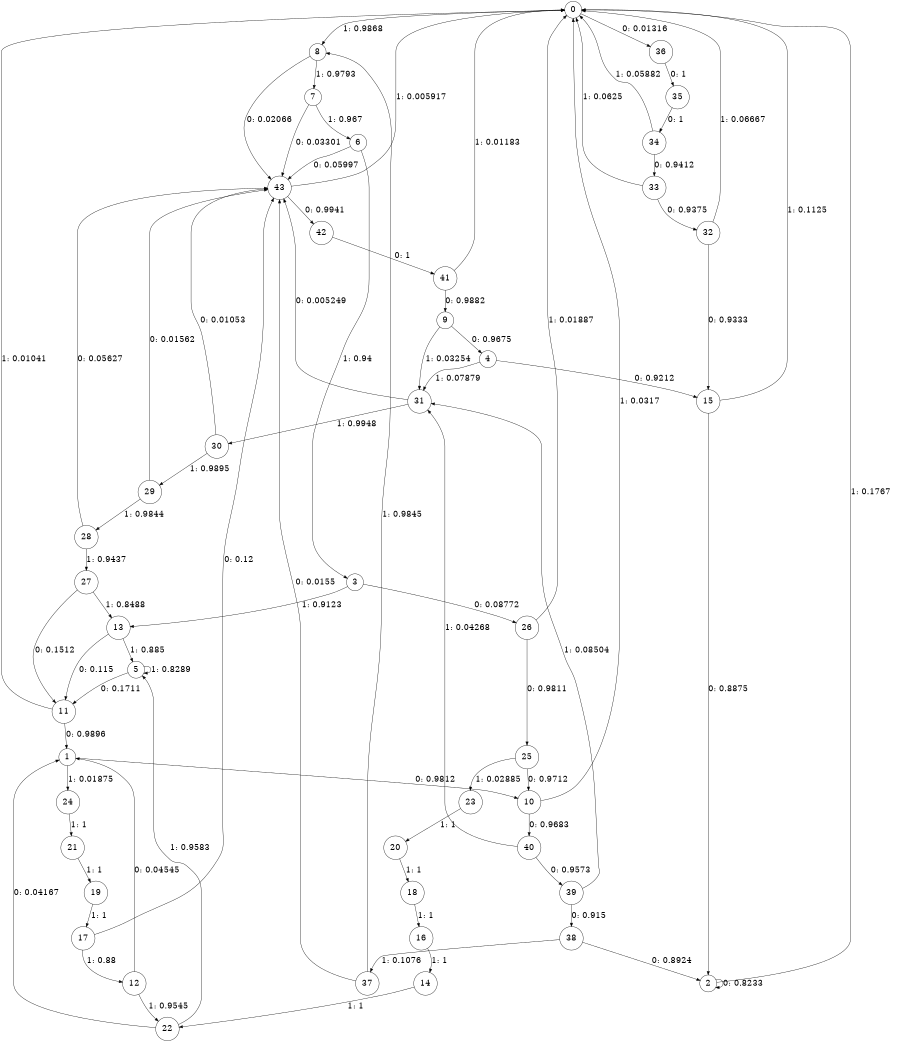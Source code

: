 digraph "ch2_face_grouped_diff_L14" {
size = "6,8.5";
ratio = "fill";
node [shape = circle];
node [fontsize = 24];
edge [fontsize = 24];
0 -> 36 [label = "0: 0.01316  "];
0 -> 8 [label = "1: 0.9868   "];
1 -> 10 [label = "0: 0.9812   "];
1 -> 24 [label = "1: 0.01875  "];
2 -> 2 [label = "0: 0.8233   "];
2 -> 0 [label = "1: 0.1767   "];
3 -> 26 [label = "0: 0.08772  "];
3 -> 13 [label = "1: 0.9123   "];
4 -> 15 [label = "0: 0.9212   "];
4 -> 31 [label = "1: 0.07879  "];
5 -> 11 [label = "0: 0.1711   "];
5 -> 5 [label = "1: 0.8289   "];
6 -> 43 [label = "0: 0.05997  "];
6 -> 3 [label = "1: 0.94     "];
7 -> 43 [label = "0: 0.03301  "];
7 -> 6 [label = "1: 0.967    "];
8 -> 43 [label = "0: 0.02066  "];
8 -> 7 [label = "1: 0.9793   "];
9 -> 4 [label = "0: 0.9675   "];
9 -> 31 [label = "1: 0.03254  "];
10 -> 40 [label = "0: 0.9683   "];
10 -> 0 [label = "1: 0.0317   "];
11 -> 1 [label = "0: 0.9896   "];
11 -> 0 [label = "1: 0.01041  "];
12 -> 1 [label = "0: 0.04545  "];
12 -> 22 [label = "1: 0.9545   "];
13 -> 11 [label = "0: 0.115    "];
13 -> 5 [label = "1: 0.885    "];
14 -> 22 [label = "1: 1        "];
15 -> 2 [label = "0: 0.8875   "];
15 -> 0 [label = "1: 0.1125   "];
16 -> 14 [label = "1: 1        "];
17 -> 43 [label = "0: 0.12     "];
17 -> 12 [label = "1: 0.88     "];
18 -> 16 [label = "1: 1        "];
19 -> 17 [label = "1: 1        "];
20 -> 18 [label = "1: 1        "];
21 -> 19 [label = "1: 1        "];
22 -> 1 [label = "0: 0.04167  "];
22 -> 5 [label = "1: 0.9583   "];
23 -> 20 [label = "1: 1        "];
24 -> 21 [label = "1: 1        "];
25 -> 10 [label = "0: 0.9712   "];
25 -> 23 [label = "1: 0.02885  "];
26 -> 25 [label = "0: 0.9811   "];
26 -> 0 [label = "1: 0.01887  "];
27 -> 11 [label = "0: 0.1512   "];
27 -> 13 [label = "1: 0.8488   "];
28 -> 43 [label = "0: 0.05627  "];
28 -> 27 [label = "1: 0.9437   "];
29 -> 43 [label = "0: 0.01562  "];
29 -> 28 [label = "1: 0.9844   "];
30 -> 43 [label = "0: 0.01053  "];
30 -> 29 [label = "1: 0.9895   "];
31 -> 43 [label = "0: 0.005249  "];
31 -> 30 [label = "1: 0.9948   "];
32 -> 15 [label = "0: 0.9333   "];
32 -> 0 [label = "1: 0.06667  "];
33 -> 32 [label = "0: 0.9375   "];
33 -> 0 [label = "1: 0.0625   "];
34 -> 33 [label = "0: 0.9412   "];
34 -> 0 [label = "1: 0.05882  "];
35 -> 34 [label = "0: 1        "];
36 -> 35 [label = "0: 1        "];
37 -> 43 [label = "0: 0.0155   "];
37 -> 8 [label = "1: 0.9845   "];
38 -> 2 [label = "0: 0.8924   "];
38 -> 37 [label = "1: 0.1076   "];
39 -> 38 [label = "0: 0.915    "];
39 -> 31 [label = "1: 0.08504  "];
40 -> 39 [label = "0: 0.9573   "];
40 -> 31 [label = "1: 0.04268  "];
41 -> 9 [label = "0: 0.9882   "];
41 -> 0 [label = "1: 0.01183  "];
42 -> 41 [label = "0: 1        "];
43 -> 42 [label = "0: 0.9941   "];
43 -> 0 [label = "1: 0.005917  "];
}